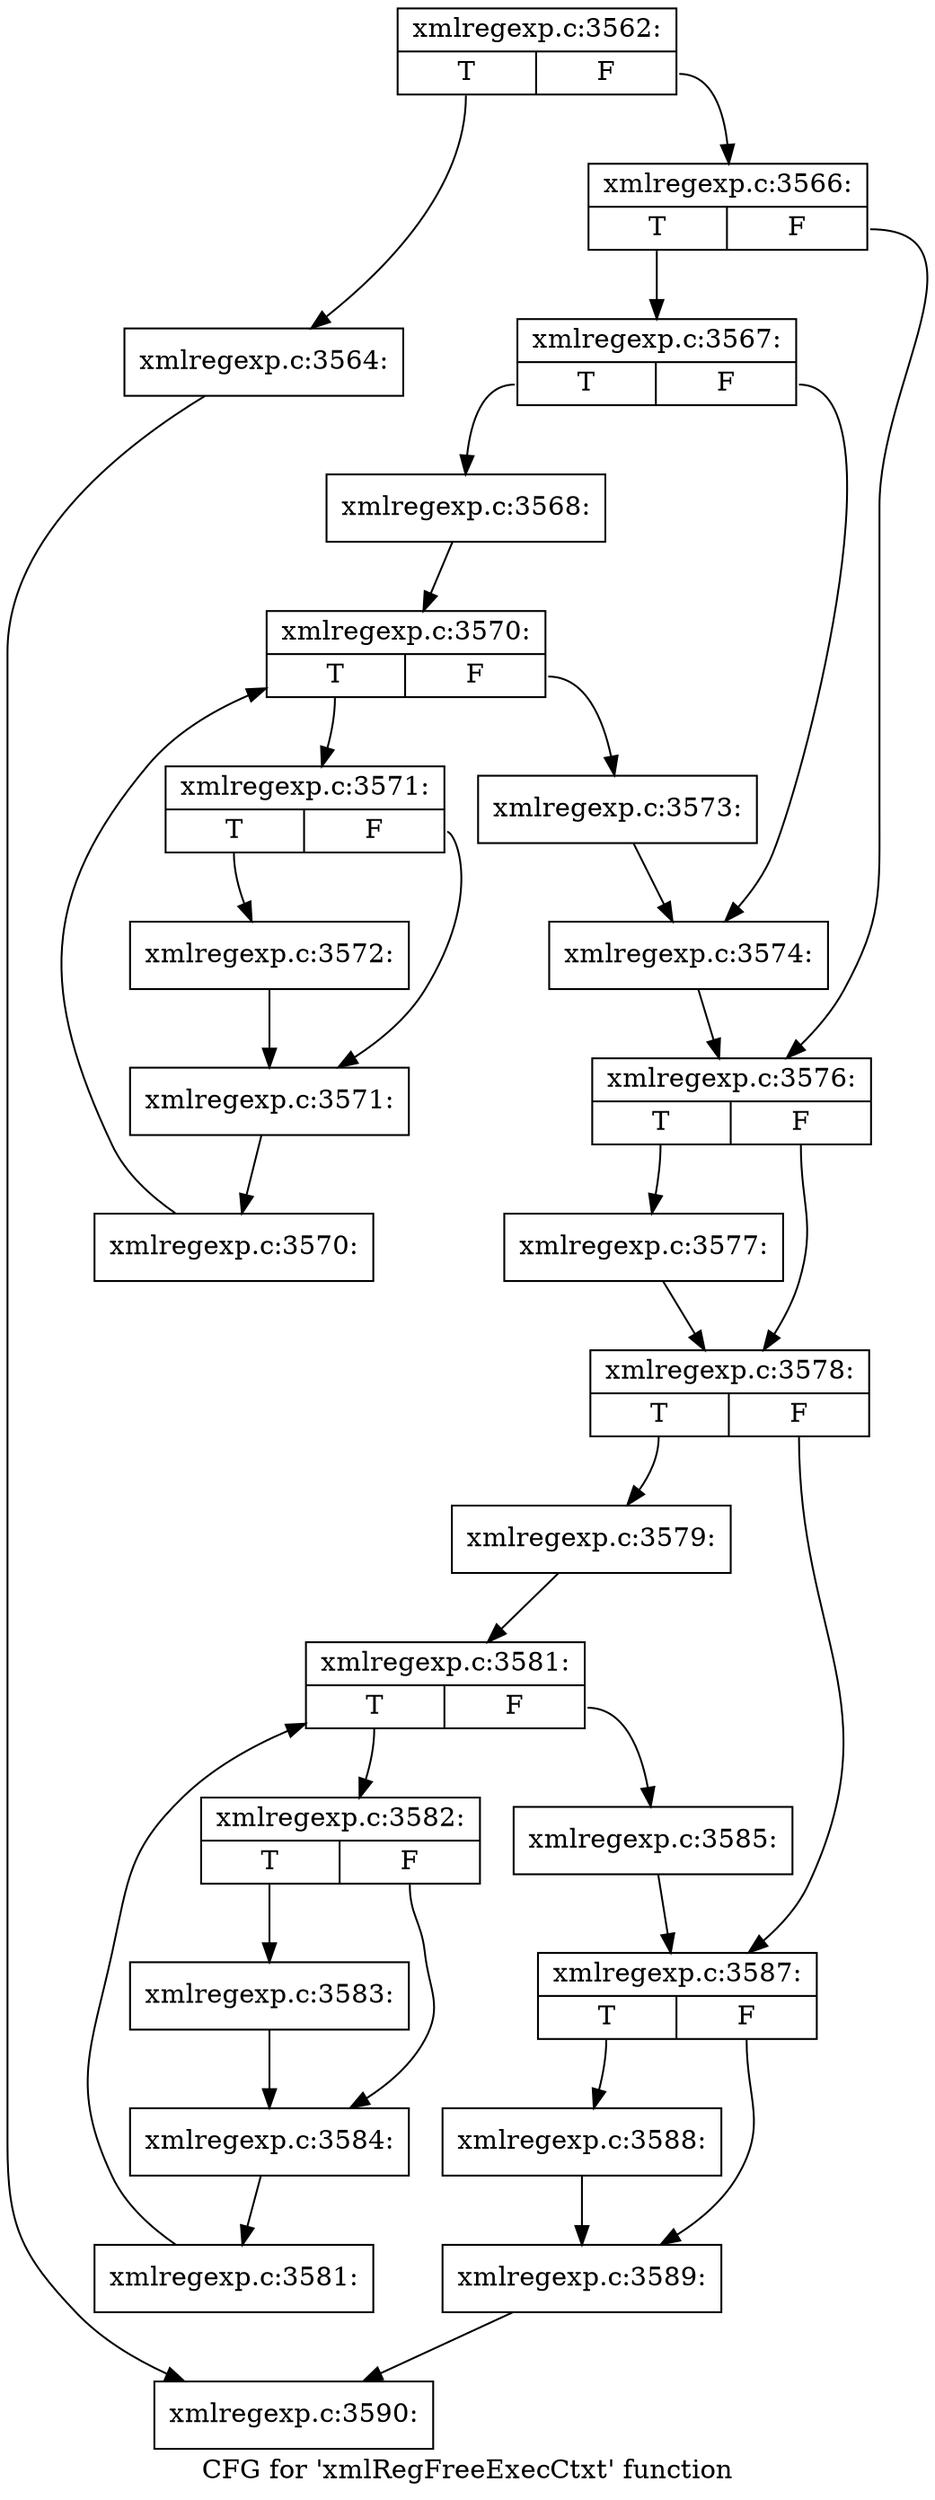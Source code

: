 digraph "CFG for 'xmlRegFreeExecCtxt' function" {
	label="CFG for 'xmlRegFreeExecCtxt' function";

	Node0x38620e0 [shape=record,label="{xmlregexp.c:3562:|{<s0>T|<s1>F}}"];
	Node0x38620e0:s0 -> Node0x38627a0;
	Node0x38620e0:s1 -> Node0x38627f0;
	Node0x38627a0 [shape=record,label="{xmlregexp.c:3564:}"];
	Node0x38627a0 -> Node0x38623e0;
	Node0x38627f0 [shape=record,label="{xmlregexp.c:3566:|{<s0>T|<s1>F}}"];
	Node0x38627f0:s0 -> Node0x38587b0;
	Node0x38627f0:s1 -> Node0x37a8330;
	Node0x38587b0 [shape=record,label="{xmlregexp.c:3567:|{<s0>T|<s1>F}}"];
	Node0x38587b0:s0 -> Node0x38550b0;
	Node0x38587b0:s1 -> Node0x3855100;
	Node0x38550b0 [shape=record,label="{xmlregexp.c:3568:}"];
	Node0x38550b0 -> Node0x3864100;
	Node0x3864100 [shape=record,label="{xmlregexp.c:3570:|{<s0>T|<s1>F}}"];
	Node0x3864100:s0 -> Node0x3864380;
	Node0x3864100:s1 -> Node0x3863f60;
	Node0x3864380 [shape=record,label="{xmlregexp.c:3571:|{<s0>T|<s1>F}}"];
	Node0x3864380:s0 -> Node0x38647e0;
	Node0x3864380:s1 -> Node0x3864830;
	Node0x38647e0 [shape=record,label="{xmlregexp.c:3572:}"];
	Node0x38647e0 -> Node0x3864830;
	Node0x3864830 [shape=record,label="{xmlregexp.c:3571:}"];
	Node0x3864830 -> Node0x38642f0;
	Node0x38642f0 [shape=record,label="{xmlregexp.c:3570:}"];
	Node0x38642f0 -> Node0x3864100;
	Node0x3863f60 [shape=record,label="{xmlregexp.c:3573:}"];
	Node0x3863f60 -> Node0x3855100;
	Node0x3855100 [shape=record,label="{xmlregexp.c:3574:}"];
	Node0x3855100 -> Node0x37a8330;
	Node0x37a8330 [shape=record,label="{xmlregexp.c:3576:|{<s0>T|<s1>F}}"];
	Node0x37a8330:s0 -> Node0x3866cc0;
	Node0x37a8330:s1 -> Node0x3866d10;
	Node0x3866cc0 [shape=record,label="{xmlregexp.c:3577:}"];
	Node0x3866cc0 -> Node0x3866d10;
	Node0x3866d10 [shape=record,label="{xmlregexp.c:3578:|{<s0>T|<s1>F}}"];
	Node0x3866d10:s0 -> Node0x385d920;
	Node0x3866d10:s1 -> Node0x385d970;
	Node0x385d920 [shape=record,label="{xmlregexp.c:3579:}"];
	Node0x385d920 -> Node0x3867f50;
	Node0x3867f50 [shape=record,label="{xmlregexp.c:3581:|{<s0>T|<s1>F}}"];
	Node0x3867f50:s0 -> Node0x38681d0;
	Node0x3867f50:s1 -> Node0x3867db0;
	Node0x38681d0 [shape=record,label="{xmlregexp.c:3582:|{<s0>T|<s1>F}}"];
	Node0x38681d0:s0 -> Node0x38686a0;
	Node0x38681d0:s1 -> Node0x38686f0;
	Node0x38686a0 [shape=record,label="{xmlregexp.c:3583:}"];
	Node0x38686a0 -> Node0x38686f0;
	Node0x38686f0 [shape=record,label="{xmlregexp.c:3584:}"];
	Node0x38686f0 -> Node0x3868140;
	Node0x3868140 [shape=record,label="{xmlregexp.c:3581:}"];
	Node0x3868140 -> Node0x3867f50;
	Node0x3867db0 [shape=record,label="{xmlregexp.c:3585:}"];
	Node0x3867db0 -> Node0x385d970;
	Node0x385d970 [shape=record,label="{xmlregexp.c:3587:|{<s0>T|<s1>F}}"];
	Node0x385d970:s0 -> Node0x3869ab0;
	Node0x385d970:s1 -> Node0x3869b00;
	Node0x3869ab0 [shape=record,label="{xmlregexp.c:3588:}"];
	Node0x3869ab0 -> Node0x3869b00;
	Node0x3869b00 [shape=record,label="{xmlregexp.c:3589:}"];
	Node0x3869b00 -> Node0x38623e0;
	Node0x38623e0 [shape=record,label="{xmlregexp.c:3590:}"];
}
